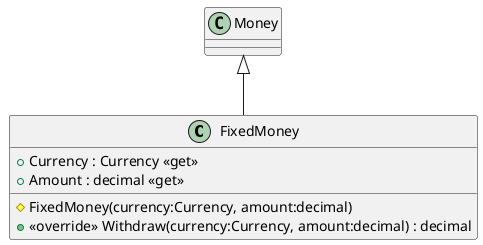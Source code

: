 @startuml
class FixedMoney {
    + Currency : Currency <<get>>
    + Amount : decimal <<get>>
    # FixedMoney(currency:Currency, amount:decimal)
    + <<override>> Withdraw(currency:Currency, amount:decimal) : decimal
}
Money <|-- FixedMoney
@enduml
